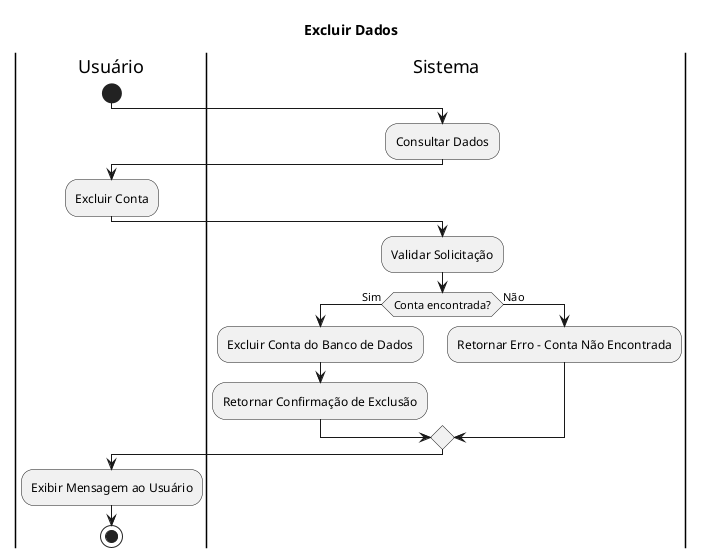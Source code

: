 @startuml

title Excluir Dados

|Usuário|
start
|Sistema|
:Consultar Dados;
|Usuário|
:Excluir Conta;
|Sistema|
:Validar Solicitação;
if (Conta encontrada?) then (Sim)
    :Excluir Conta do Banco de Dados;
    :Retornar Confirmação de Exclusão;
else (Não)
    :Retornar Erro - Conta Não Encontrada;
endif
|Usuário|
:Exibir Mensagem ao Usuário;
stop

@enduml